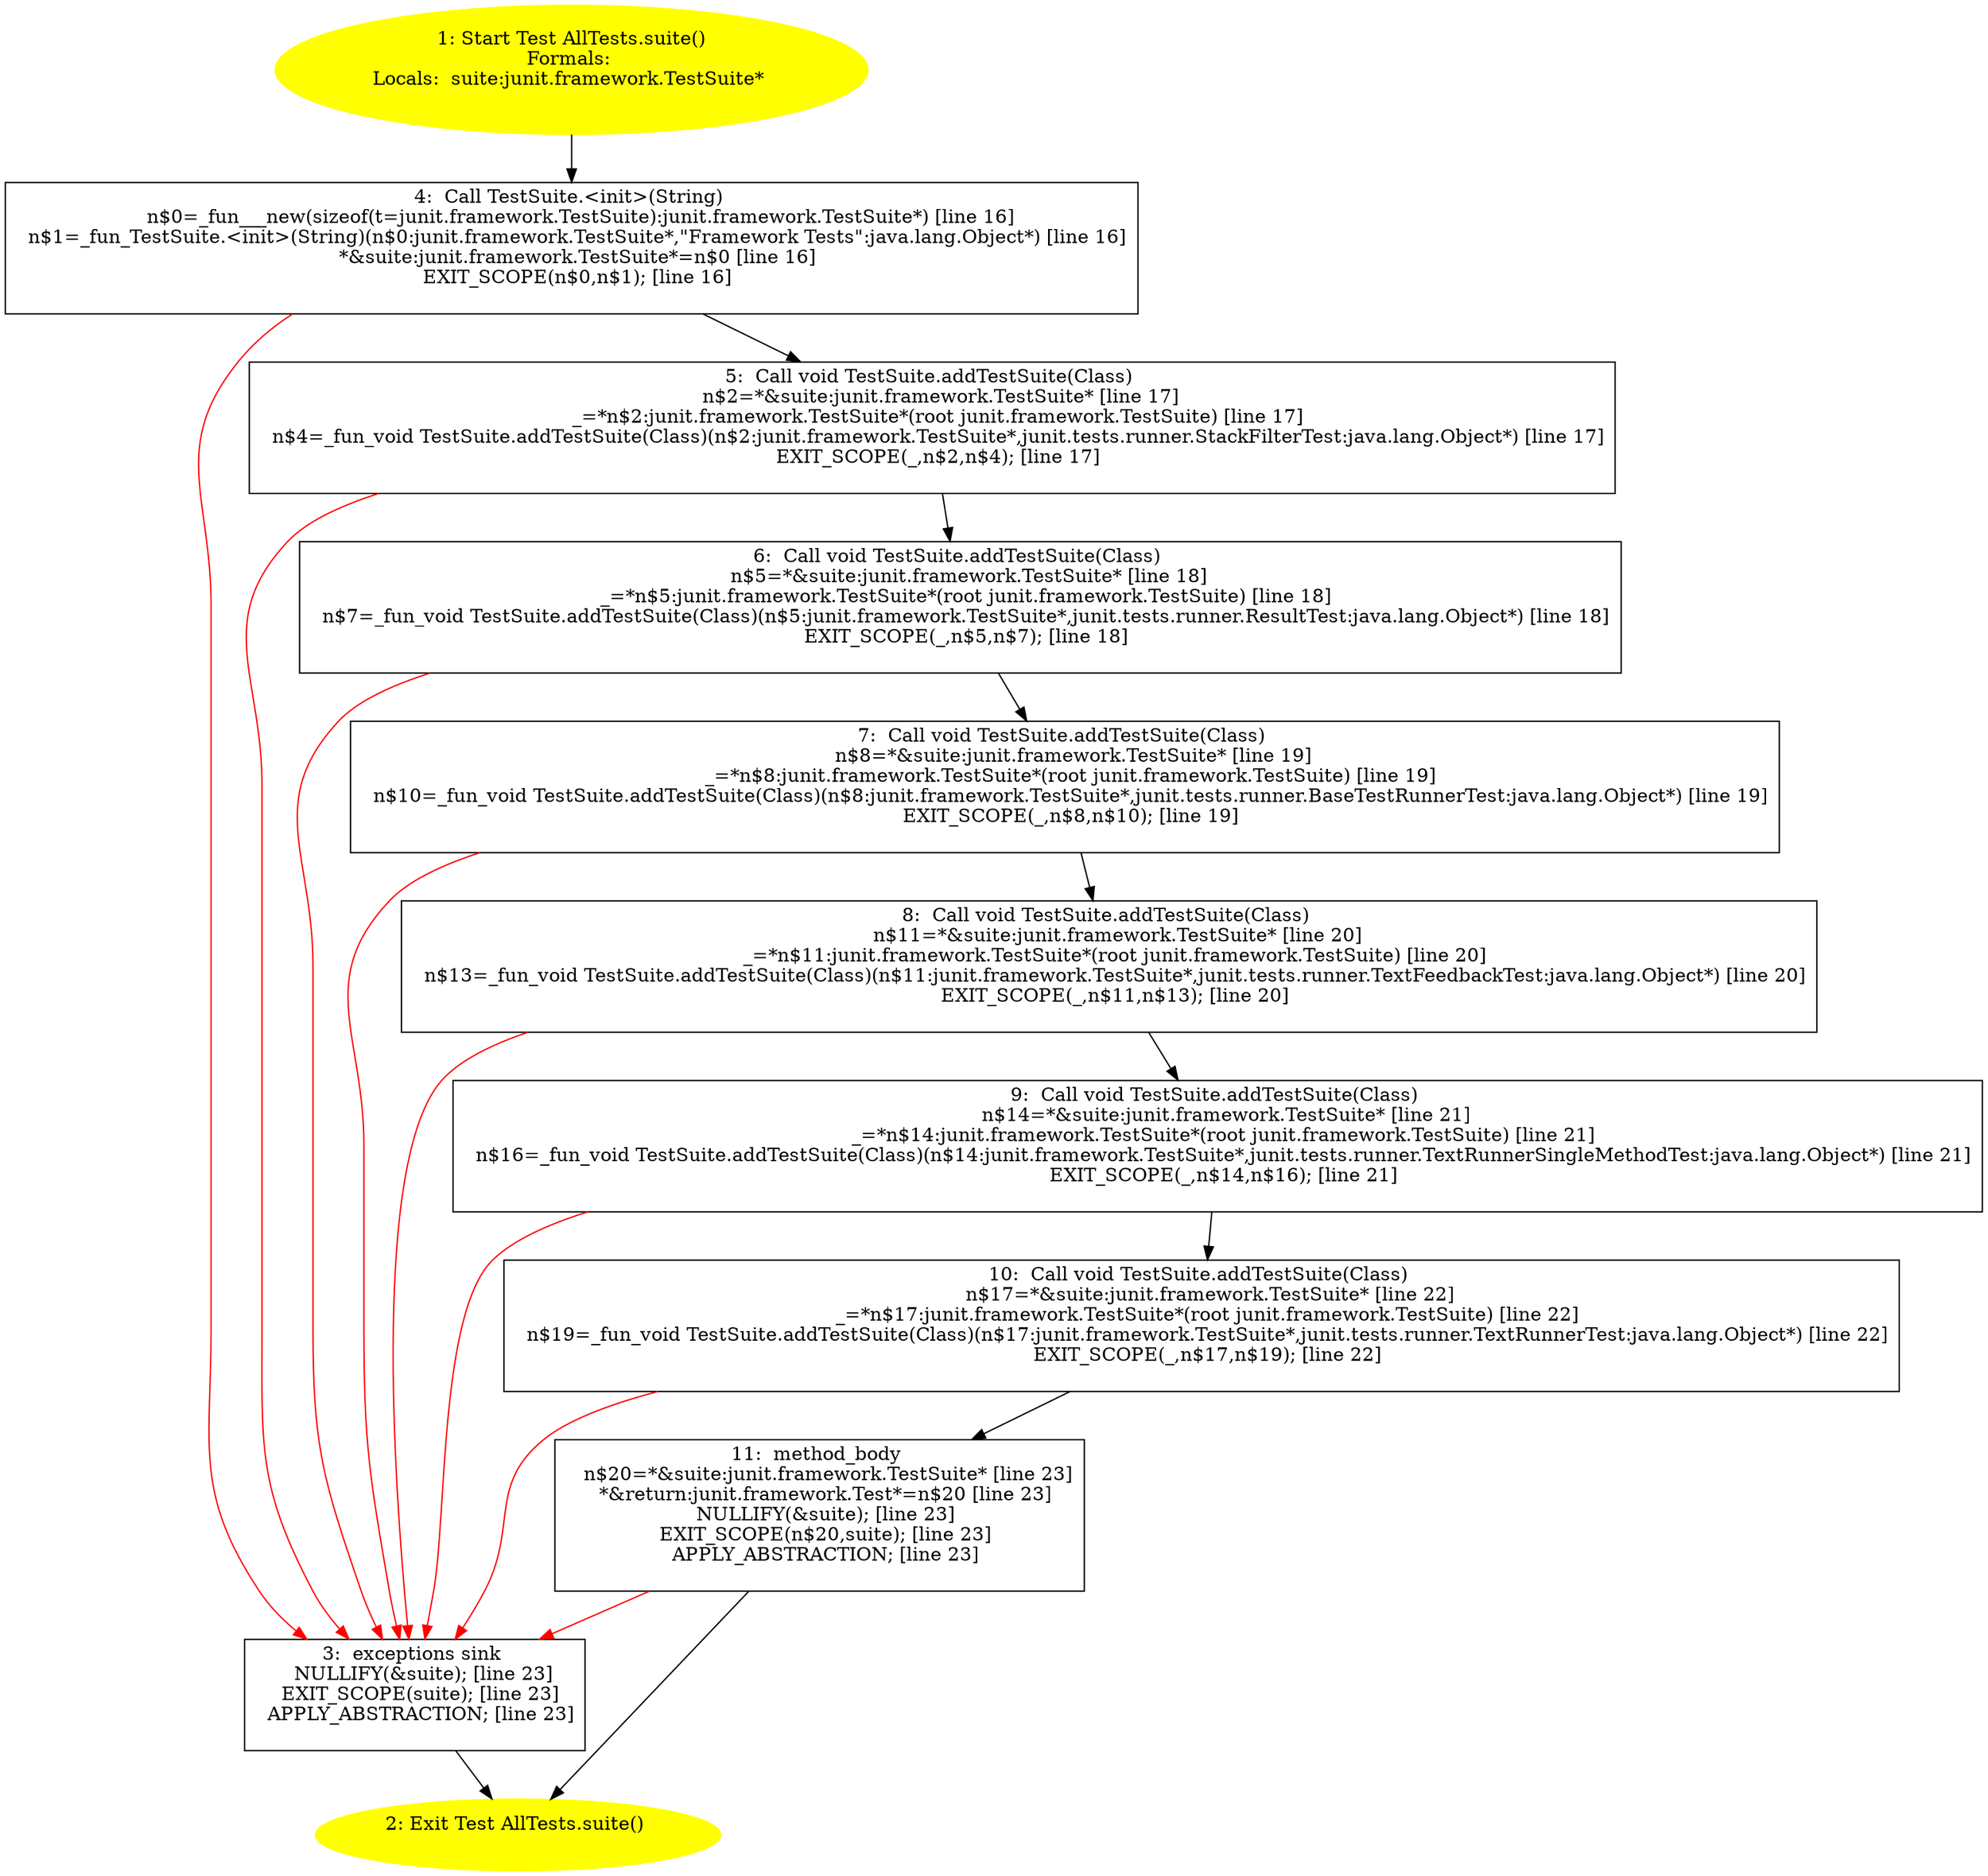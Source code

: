 /* @generated */
digraph cfg {
"junit.tests.runner.AllTests.suite():junit.framework.Test.7b1f2ad5d784f742e1ba193d84b2b0ca_1" [label="1: Start Test AllTests.suite()\nFormals: \nLocals:  suite:junit.framework.TestSuite* \n  " color=yellow style=filled]
	

	 "junit.tests.runner.AllTests.suite():junit.framework.Test.7b1f2ad5d784f742e1ba193d84b2b0ca_1" -> "junit.tests.runner.AllTests.suite():junit.framework.Test.7b1f2ad5d784f742e1ba193d84b2b0ca_4" ;
"junit.tests.runner.AllTests.suite():junit.framework.Test.7b1f2ad5d784f742e1ba193d84b2b0ca_2" [label="2: Exit Test AllTests.suite() \n  " color=yellow style=filled]
	

"junit.tests.runner.AllTests.suite():junit.framework.Test.7b1f2ad5d784f742e1ba193d84b2b0ca_3" [label="3:  exceptions sink \n   NULLIFY(&suite); [line 23]\n  EXIT_SCOPE(suite); [line 23]\n  APPLY_ABSTRACTION; [line 23]\n " shape="box"]
	

	 "junit.tests.runner.AllTests.suite():junit.framework.Test.7b1f2ad5d784f742e1ba193d84b2b0ca_3" -> "junit.tests.runner.AllTests.suite():junit.framework.Test.7b1f2ad5d784f742e1ba193d84b2b0ca_2" ;
"junit.tests.runner.AllTests.suite():junit.framework.Test.7b1f2ad5d784f742e1ba193d84b2b0ca_4" [label="4:  Call TestSuite.<init>(String) \n   n$0=_fun___new(sizeof(t=junit.framework.TestSuite):junit.framework.TestSuite*) [line 16]\n  n$1=_fun_TestSuite.<init>(String)(n$0:junit.framework.TestSuite*,\"Framework Tests\":java.lang.Object*) [line 16]\n  *&suite:junit.framework.TestSuite*=n$0 [line 16]\n  EXIT_SCOPE(n$0,n$1); [line 16]\n " shape="box"]
	

	 "junit.tests.runner.AllTests.suite():junit.framework.Test.7b1f2ad5d784f742e1ba193d84b2b0ca_4" -> "junit.tests.runner.AllTests.suite():junit.framework.Test.7b1f2ad5d784f742e1ba193d84b2b0ca_5" ;
	 "junit.tests.runner.AllTests.suite():junit.framework.Test.7b1f2ad5d784f742e1ba193d84b2b0ca_4" -> "junit.tests.runner.AllTests.suite():junit.framework.Test.7b1f2ad5d784f742e1ba193d84b2b0ca_3" [color="red" ];
"junit.tests.runner.AllTests.suite():junit.framework.Test.7b1f2ad5d784f742e1ba193d84b2b0ca_5" [label="5:  Call void TestSuite.addTestSuite(Class) \n   n$2=*&suite:junit.framework.TestSuite* [line 17]\n  _=*n$2:junit.framework.TestSuite*(root junit.framework.TestSuite) [line 17]\n  n$4=_fun_void TestSuite.addTestSuite(Class)(n$2:junit.framework.TestSuite*,junit.tests.runner.StackFilterTest:java.lang.Object*) [line 17]\n  EXIT_SCOPE(_,n$2,n$4); [line 17]\n " shape="box"]
	

	 "junit.tests.runner.AllTests.suite():junit.framework.Test.7b1f2ad5d784f742e1ba193d84b2b0ca_5" -> "junit.tests.runner.AllTests.suite():junit.framework.Test.7b1f2ad5d784f742e1ba193d84b2b0ca_6" ;
	 "junit.tests.runner.AllTests.suite():junit.framework.Test.7b1f2ad5d784f742e1ba193d84b2b0ca_5" -> "junit.tests.runner.AllTests.suite():junit.framework.Test.7b1f2ad5d784f742e1ba193d84b2b0ca_3" [color="red" ];
"junit.tests.runner.AllTests.suite():junit.framework.Test.7b1f2ad5d784f742e1ba193d84b2b0ca_6" [label="6:  Call void TestSuite.addTestSuite(Class) \n   n$5=*&suite:junit.framework.TestSuite* [line 18]\n  _=*n$5:junit.framework.TestSuite*(root junit.framework.TestSuite) [line 18]\n  n$7=_fun_void TestSuite.addTestSuite(Class)(n$5:junit.framework.TestSuite*,junit.tests.runner.ResultTest:java.lang.Object*) [line 18]\n  EXIT_SCOPE(_,n$5,n$7); [line 18]\n " shape="box"]
	

	 "junit.tests.runner.AllTests.suite():junit.framework.Test.7b1f2ad5d784f742e1ba193d84b2b0ca_6" -> "junit.tests.runner.AllTests.suite():junit.framework.Test.7b1f2ad5d784f742e1ba193d84b2b0ca_7" ;
	 "junit.tests.runner.AllTests.suite():junit.framework.Test.7b1f2ad5d784f742e1ba193d84b2b0ca_6" -> "junit.tests.runner.AllTests.suite():junit.framework.Test.7b1f2ad5d784f742e1ba193d84b2b0ca_3" [color="red" ];
"junit.tests.runner.AllTests.suite():junit.framework.Test.7b1f2ad5d784f742e1ba193d84b2b0ca_7" [label="7:  Call void TestSuite.addTestSuite(Class) \n   n$8=*&suite:junit.framework.TestSuite* [line 19]\n  _=*n$8:junit.framework.TestSuite*(root junit.framework.TestSuite) [line 19]\n  n$10=_fun_void TestSuite.addTestSuite(Class)(n$8:junit.framework.TestSuite*,junit.tests.runner.BaseTestRunnerTest:java.lang.Object*) [line 19]\n  EXIT_SCOPE(_,n$8,n$10); [line 19]\n " shape="box"]
	

	 "junit.tests.runner.AllTests.suite():junit.framework.Test.7b1f2ad5d784f742e1ba193d84b2b0ca_7" -> "junit.tests.runner.AllTests.suite():junit.framework.Test.7b1f2ad5d784f742e1ba193d84b2b0ca_8" ;
	 "junit.tests.runner.AllTests.suite():junit.framework.Test.7b1f2ad5d784f742e1ba193d84b2b0ca_7" -> "junit.tests.runner.AllTests.suite():junit.framework.Test.7b1f2ad5d784f742e1ba193d84b2b0ca_3" [color="red" ];
"junit.tests.runner.AllTests.suite():junit.framework.Test.7b1f2ad5d784f742e1ba193d84b2b0ca_8" [label="8:  Call void TestSuite.addTestSuite(Class) \n   n$11=*&suite:junit.framework.TestSuite* [line 20]\n  _=*n$11:junit.framework.TestSuite*(root junit.framework.TestSuite) [line 20]\n  n$13=_fun_void TestSuite.addTestSuite(Class)(n$11:junit.framework.TestSuite*,junit.tests.runner.TextFeedbackTest:java.lang.Object*) [line 20]\n  EXIT_SCOPE(_,n$11,n$13); [line 20]\n " shape="box"]
	

	 "junit.tests.runner.AllTests.suite():junit.framework.Test.7b1f2ad5d784f742e1ba193d84b2b0ca_8" -> "junit.tests.runner.AllTests.suite():junit.framework.Test.7b1f2ad5d784f742e1ba193d84b2b0ca_9" ;
	 "junit.tests.runner.AllTests.suite():junit.framework.Test.7b1f2ad5d784f742e1ba193d84b2b0ca_8" -> "junit.tests.runner.AllTests.suite():junit.framework.Test.7b1f2ad5d784f742e1ba193d84b2b0ca_3" [color="red" ];
"junit.tests.runner.AllTests.suite():junit.framework.Test.7b1f2ad5d784f742e1ba193d84b2b0ca_9" [label="9:  Call void TestSuite.addTestSuite(Class) \n   n$14=*&suite:junit.framework.TestSuite* [line 21]\n  _=*n$14:junit.framework.TestSuite*(root junit.framework.TestSuite) [line 21]\n  n$16=_fun_void TestSuite.addTestSuite(Class)(n$14:junit.framework.TestSuite*,junit.tests.runner.TextRunnerSingleMethodTest:java.lang.Object*) [line 21]\n  EXIT_SCOPE(_,n$14,n$16); [line 21]\n " shape="box"]
	

	 "junit.tests.runner.AllTests.suite():junit.framework.Test.7b1f2ad5d784f742e1ba193d84b2b0ca_9" -> "junit.tests.runner.AllTests.suite():junit.framework.Test.7b1f2ad5d784f742e1ba193d84b2b0ca_10" ;
	 "junit.tests.runner.AllTests.suite():junit.framework.Test.7b1f2ad5d784f742e1ba193d84b2b0ca_9" -> "junit.tests.runner.AllTests.suite():junit.framework.Test.7b1f2ad5d784f742e1ba193d84b2b0ca_3" [color="red" ];
"junit.tests.runner.AllTests.suite():junit.framework.Test.7b1f2ad5d784f742e1ba193d84b2b0ca_10" [label="10:  Call void TestSuite.addTestSuite(Class) \n   n$17=*&suite:junit.framework.TestSuite* [line 22]\n  _=*n$17:junit.framework.TestSuite*(root junit.framework.TestSuite) [line 22]\n  n$19=_fun_void TestSuite.addTestSuite(Class)(n$17:junit.framework.TestSuite*,junit.tests.runner.TextRunnerTest:java.lang.Object*) [line 22]\n  EXIT_SCOPE(_,n$17,n$19); [line 22]\n " shape="box"]
	

	 "junit.tests.runner.AllTests.suite():junit.framework.Test.7b1f2ad5d784f742e1ba193d84b2b0ca_10" -> "junit.tests.runner.AllTests.suite():junit.framework.Test.7b1f2ad5d784f742e1ba193d84b2b0ca_11" ;
	 "junit.tests.runner.AllTests.suite():junit.framework.Test.7b1f2ad5d784f742e1ba193d84b2b0ca_10" -> "junit.tests.runner.AllTests.suite():junit.framework.Test.7b1f2ad5d784f742e1ba193d84b2b0ca_3" [color="red" ];
"junit.tests.runner.AllTests.suite():junit.framework.Test.7b1f2ad5d784f742e1ba193d84b2b0ca_11" [label="11:  method_body \n   n$20=*&suite:junit.framework.TestSuite* [line 23]\n  *&return:junit.framework.Test*=n$20 [line 23]\n  NULLIFY(&suite); [line 23]\n  EXIT_SCOPE(n$20,suite); [line 23]\n  APPLY_ABSTRACTION; [line 23]\n " shape="box"]
	

	 "junit.tests.runner.AllTests.suite():junit.framework.Test.7b1f2ad5d784f742e1ba193d84b2b0ca_11" -> "junit.tests.runner.AllTests.suite():junit.framework.Test.7b1f2ad5d784f742e1ba193d84b2b0ca_2" ;
	 "junit.tests.runner.AllTests.suite():junit.framework.Test.7b1f2ad5d784f742e1ba193d84b2b0ca_11" -> "junit.tests.runner.AllTests.suite():junit.framework.Test.7b1f2ad5d784f742e1ba193d84b2b0ca_3" [color="red" ];
}
